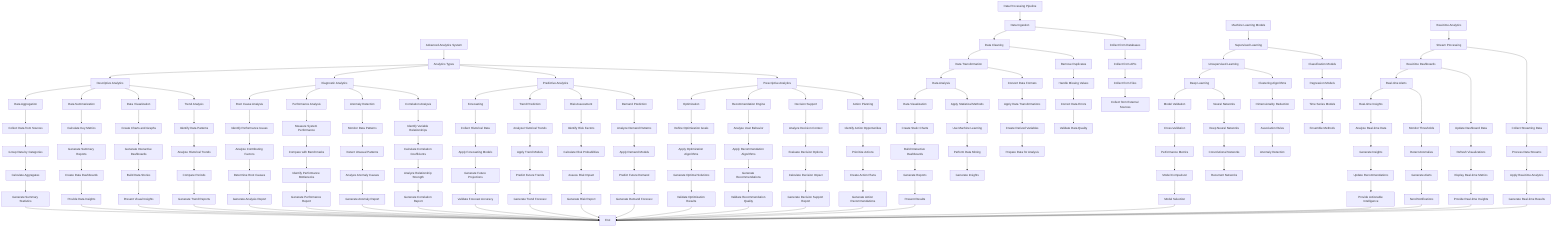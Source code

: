 %% Advanced Analytics and Data Processing Flow
%% View at https://mermaid.live
flowchart TD
  A[Advanced Analytics System] --> B[Analytics Types]
  
  %% Analytics Types
  B --> C[Descriptive Analytics]
  B --> D[Diagnostic Analytics]
  B --> E[Predictive Analytics]
  B --> F[Prescriptive Analytics]
  
  %% Descriptive Analytics
  C --> C1[Data Aggregation]
  C --> C2[Data Summarization]
  C --> C3[Data Visualization]
  C --> C4[Trend Analysis]
  
  %% Data Aggregation
  C1 --> C1A[Collect Data from Sources]
  C1A --> C1B[Group Data by Categories]
  C1B --> C1C[Calculate Aggregates]
  C1C --> C1D[Generate Summary Statistics]
  
  %% Data Summarization
  C2 --> C2A[Calculate Key Metrics]
  C2A --> C2B[Generate Summary Reports]
  C2B --> C2C[Create Data Dashboards]
  C2C --> C2D[Provide Data Insights]
  
  %% Data Visualization
  C3 --> C3A[Create Charts and Graphs]
  C3A --> C3B[Generate Interactive Dashboards]
  C3B --> C3C[Build Data Stories]
  C3C --> C3D[Present Visual Insights]
  
  %% Trend Analysis
  C4 --> C4A[Identify Data Patterns]
  C4A --> C4B[Analyze Historical Trends]
  C4B --> C4C[Compare Periods]
  C4C --> C4D[Generate Trend Reports]
  
  %% Diagnostic Analytics
  D --> D1[Root Cause Analysis]
  D --> D2[Performance Analysis]
  D --> D3[Anomaly Detection]
  D --> D4[Correlation Analysis]
  
  %% Root Cause Analysis
  D1 --> D1A[Identify Performance Issues]
  D1A --> D1B[Analyze Contributing Factors]
  D1B --> D1C[Determine Root Causes]
  D1C --> D1D[Generate Analysis Report]
  
  %% Performance Analysis
  D2 --> D2A[Measure System Performance]
  D2A --> D2B[Compare with Benchmarks]
  D2B --> D2C[Identify Performance Bottlenecks]
  D2C --> D2D[Generate Performance Report]
  
  %% Anomaly Detection
  D3 --> D3A[Monitor Data Patterns]
  D3A --> D3B[Detect Unusual Patterns]
  D3B --> D3C[Analyze Anomaly Causes]
  D3C --> D3D[Generate Anomaly Report]
  
  %% Correlation Analysis
  D4 --> D4A[Identify Variable Relationships]
  D4A --> D4B[Calculate Correlation Coefficients]
  D4B --> D4C[Analyze Relationship Strength]
  D4C --> D4D[Generate Correlation Report]
  
  %% Predictive Analytics
  E --> E1[Forecasting]
  E --> E2[Trend Prediction]
  E --> E3[Risk Assessment]
  E --> E4[Demand Prediction]
  
  %% Forecasting
  E1 --> E1A[Collect Historical Data]
  E1A --> E1B[Apply Forecasting Models]
  E1B --> E1C[Generate Future Projections]
  E1C --> E1D[Validate Forecast Accuracy]
  
  %% Trend Prediction
  E2 --> E2A[Analyze Historical Trends]
  E2A --> E2B[Apply Trend Models]
  E2B --> E2C[Predict Future Trends]
  E2C --> E2D[Generate Trend Forecast]
  
  %% Risk Assessment
  E3 --> E3A[Identify Risk Factors]
  E3A --> E3B[Calculate Risk Probabilities]
  E3B --> E3C[Assess Risk Impact]
  E3C --> E3D[Generate Risk Report]
  
  %% Demand Prediction
  E4 --> E4A[Analyze Demand Patterns]
  E4A --> E4B[Apply Demand Models]
  E4B --> E4C[Predict Future Demand]
  E4C --> E4D[Generate Demand Forecast]
  
  %% Prescriptive Analytics
  F --> F1[Optimization]
  F --> F2[Recommendation Engine]
  F --> F3[Decision Support]
  F --> F4[Action Planning]
  
  %% Optimization
  F1 --> F1A[Define Optimization Goals]
  F1A --> F1B[Apply Optimization Algorithms]
  F1B --> F1C[Generate Optimal Solutions]
  F1C --> F1D[Validate Optimization Results]
  
  %% Recommendation Engine
  F2 --> F2A[Analyze User Behavior]
  F2A --> F2B[Apply Recommendation Algorithms]
  F2B --> F2C[Generate Recommendations]
  F2C --> F2D[Validate Recommendation Quality]
  
  %% Decision Support
  F3 --> F3A[Analyze Decision Context]
  F3A --> F3B[Evaluate Decision Options]
  F3B --> F3C[Calculate Decision Impact]
  F3C --> F3D[Generate Decision Support Report]
  
  %% Action Planning
  F4 --> F4A[Identify Action Opportunities]
  F4A --> F4B[Prioritize Actions]
  F4B --> F4C[Create Action Plans]
  F4C --> F4D[Generate Action Recommendations]
  
  %% Data Processing Pipeline
  G[Data Processing Pipeline] --> G1[Data Ingestion]
  G1 --> G2[Data Cleaning]
  G2 --> G3[Data Transformation]
  G3 --> G4[Data Analysis]
  G4 --> G5[Data Visualization]
  
  %% Data Ingestion
  G1 --> G1A[Collect from Databases]
  G1A --> G1B[Collect from APIs]
  G1B --> G1C[Collect from Files]
  G1C --> G1D[Collect from External Sources]
  
  %% Data Cleaning
  G2 --> G2A[Remove Duplicates]
  G2A --> G2B[Handle Missing Values]
  G2B --> G2C[Correct Data Errors]
  G2C --> G2D[Validate Data Quality]
  
  %% Data Transformation
  G3 --> G3A[Convert Data Formats]
  G3A --> G3B[Apply Data Transformations]
  G3B --> G3C[Create Derived Variables]
  G3C --> G3D[Prepare Data for Analysis]
  
  %% Data Analysis
  G4 --> G4A[Apply Statistical Methods]
  G4A --> G4B[Use Machine Learning]
  G4B --> G4C[Perform Data Mining]
  G4C --> G4D[Generate Insights]
  
  %% Data Visualization
  G5 --> G5A[Create Static Charts]
  G5A --> G5B[Build Interactive Dashboards]
  G5B --> G5C[Generate Reports]
  G5C --> G5D[Present Results]
  
  %% Machine Learning Models
  H[Machine Learning Models] --> H1[Supervised Learning]
  H1 --> H2[Unsupervised Learning]
  H2 --> H3[Deep Learning]
  H3 --> H4[Model Validation]
  
  %% Supervised Learning
  H1 --> H1A[Classification Models]
  H1A --> H1B[Regression Models]
  H1B --> H1C[Time Series Models]
  H1C --> H1D[Ensemble Methods]
  
  %% Unsupervised Learning
  H2 --> H2A[Clustering Algorithms]
  H2A --> H2B[Dimensionality Reduction]
  H2B --> H2C[Association Rules]
  H2C --> H2D[Anomaly Detection]
  
  %% Deep Learning
  H3 --> H3A[Neural Networks]
  H3A --> H3B[Deep Neural Networks]
  H3B --> H3C[Convolutional Networks]
  H3C --> H3D[Recurrent Networks]
  
  %% Model Validation
  H4 --> H4A[Cross-Validation]
  H4A --> H4B[Performance Metrics]
  H4B --> H4C[Model Comparison]
  H4C --> H4D[Model Selection]
  
  %% Real-time Analytics
  I[Real-time Analytics] --> I1[Stream Processing]
  I1 --> I2[Real-time Dashboards]
  I2 --> I3[Real-time Alerts]
  I3 --> I4[Real-time Insights]
  
  %% Stream Processing
  I1 --> I1A[Collect Streaming Data]
  I1A --> I1B[Process Data Streams]
  I1B --> I1C[Apply Real-time Analytics]
  I1C --> I1D[Generate Real-time Results]
  
  %% Real-time Dashboards
  I2 --> I2A[Update Dashboard Data]
  I2A --> I2B[Refresh Visualizations]
  I2B --> I2C[Display Real-time Metrics]
  I2C --> I2D[Provide Real-time Insights]
  
  %% Real-time Alerts
  I3 --> I3A[Monitor Thresholds]
  I3A --> I3B[Detect Anomalies]
  I3B --> I3C[Generate Alerts]
  I3C --> I3D[Send Notifications]
  
  %% Real-time Insights
  I4 --> I4A[Analyze Real-time Data]
  I4A --> I4B[Generate Insights]
  I4B --> I4C[Update Recommendations]
  I4C --> I4D[Provide Actionable Intelligence]
  
  %% End points
  C1D --> Z[End]
  C2D --> Z
  C3D --> Z
  C4D --> Z
  D1D --> Z
  D2D --> Z
  D3D --> Z
  D4D --> Z
  E1D --> Z
  E2D --> Z
  E3D --> Z
  E4D --> Z
  F1D --> Z
  F2D --> Z
  F3D --> Z
  F4D --> Z
  G5D --> Z
  H4D --> Z
  I1D --> Z
  I2D --> Z
  I3D --> Z
  I4D --> Z